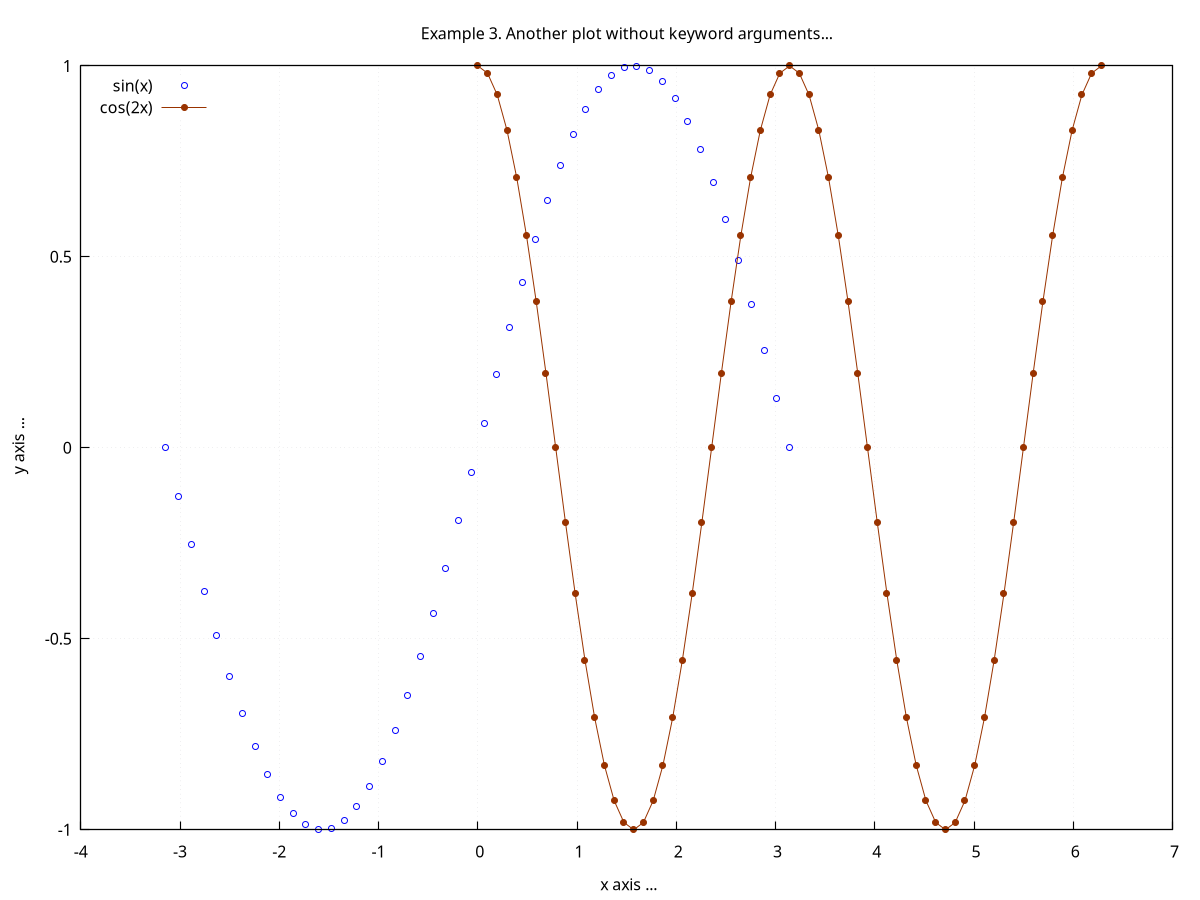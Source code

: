 # ogpf libray
# Rev. 0.22 of March 9th, 2018
# Licence: MIT

# gnuplot global setting
set term qt size 640,480 enhanced font "Helvetica,10" title "ogpf libray: Rev. 0.22 of March 9th, 2018"

# ogpf extra configuration
# -------------------------------------------
# color definitions
set style line 1 lc rgb "#800000" lt 1 lw 2
set style line 2 lc rgb "#ff0000" lt 1 lw 2
set style line 3 lc rgb "#ff4500" lt 1 lw 2
set style line 4 lc rgb "#ffa500" lt 1 lw 2
set style line 5 lc rgb "#006400" lt 1 lw 2
set style line 6 lc rgb "#0000ff" lt 1 lw 2
set style line 7 lc rgb "#9400d3" lt 1 lw 2

# Axes
set border linewidth 1.15
set tics nomirror

# grid
# Add light grid to plot
set style line 102 lc rgb "#d6d7d9" lt 0 lw 1
set grid back ls 102

# plot style
set style data linespoints

# -------------------------------------------

 
# options
set key top left


 
# plot scale
 
# Annotation: title and labels
set title "Example 3. Another plot without keyword arguments..."
set xlabel " x axis ..."
set ylabel " y axis ..."
 
# axes setting

plot "-" title "sin(x)" with points pt 6 lc "blue" \
, "-" title "cos(2x)" pt 7 lc rgb "#993300"
  -3.1415926535900001        2.0682310711021444E-013
  -3.0133643820148981      -0.12787716168430918     
  -2.8851361104397961      -0.25365458390932349     
  -2.7569078388646941      -0.37526700487920567     
  -2.6286795672895917      -0.49071755200378725     
  -2.5004512957144898      -0.59811053049108409     
  -2.3722230241393878      -0.69568255060337425     
  -2.2439947525642858      -0.78183148246793766     
  -2.1157664809891834      -0.85514276300527414     
  -1.9875382094140817      -0.91441262301575954     
  -1.8593099378389795      -0.95866785303662583     
  -1.7310816662638775      -0.98718178341443197     
  -1.6028533946887755      -0.99948621620068445     
  -1.4746251231136733      -0.99537911294920756     
  -1.3463968515385714      -0.97492791218184327     
  -1.2181685799634692      -0.93846842204978798     
  -1.0899403083883672      -0.88659930637303319     
 -0.96171203681326523      -0.82017225459699206     
 -0.83348376523816325      -0.74027799707535236     
 -0.70525549366306084      -0.64822839530782350     
 -0.57702722208795887      -0.54553490121058024     
 -0.44879895051285690      -0.43388373911758449     
 -0.32057067893775493      -0.31510821802364053     
 -0.19234240736265296      -0.19115862870138461     
  -6.4114135787550985E-002  -6.4070219980717102E-002
   6.4114135787551430E-002   6.4070219980717547E-002
  0.19234240736265340       0.19115862870138506     
  0.32057067893775537       0.31510821802364097     
  0.44879895051285734       0.43388373911758493     
  0.57702722208795931       0.54553490121058057     
  0.70525549366306173       0.64822839530782417     
  0.83348376523816370       0.74027799707535269     
  0.96171203681326567       0.82017225459699228     
   1.0899403083883676       0.88659930637303341     
   1.2181685799634696       0.93846842204978820     
   1.3463968515385716       0.97492791218184338     
   1.4746251231136736       0.99537911294920756     
   1.6028533946887755       0.99948621620068445     
   1.7310816662638784       0.98718178341443186     
   1.8593099378389804       0.95866785303662561     
   1.9875382094140823       0.91441262301575921     
   2.1157664809891843       0.85514276300527370     
   2.2439947525642863       0.78183148246793743     
   2.3722230241393882       0.69568255060337392     
   2.5004512957144902       0.59811053049108376     
   2.6286795672895922       0.49071755200378686     
   2.7569078388646941       0.37526700487920567     
   2.8851361104397961       0.25365458390932349     
   3.0133643820148981       0.12787716168430918     
   3.1415926535900009       -2.0771128552991457E-013
e
   0.0000000000000000        1.0000000000000000     
   9.8174770424687502E-002  0.98078528040322788     
  0.19634954084937500       0.92387953251127686     
  0.29452431127406253       0.83146961230252370     
  0.39269908169875001       0.70710678118651105     
  0.49087385212343748       0.55557023301954855     
  0.58904862254812507       0.38268343236501801     
  0.68722339297281254       0.19509032201603946     
  0.78539816339750002       -1.0341155355510722E-013
  0.88357293382218749      -0.19509032201624232     
  0.98174770424687496      -0.38268343236520908     
   1.0799224746715625      -0.55557023301972042     
   1.1780972450962501      -0.70710678118665737     
   1.2762720155209375      -0.83146961230263861     
   1.3744467859456251      -0.92387953251135602     
   1.4726215563703124      -0.98078528040326829     
   1.5707963267950000       -1.0000000000000000     
   1.6689710972196876      -0.98078528040318758     
   1.7671458676443750      -0.92387953251119770     
   1.8653206380690626      -0.83146961230240879     
   1.9634954084937499      -0.70710678118636494     
   2.0616701789184377      -0.55557023301937625     
   2.1598449493431251      -0.38268343236482694     
   2.2580197197678125      -0.19509032201583684     
   2.3561944901925003        3.1067874987517174E-013
   2.4543692606171876       0.19509032201644538     
   2.5525440310418750       0.38268343236540020     
   2.6507188014665624       0.55557023301989206     
   2.7488935718912502       0.70710678118680370     
   2.8470683423159375       0.83146961230275351     
   2.9452431127406249       0.92387953251143506     
   3.0434178831653127       0.98078528040330870     
   3.1415926535900001        1.0000000000000000     
   3.2397674240146874       0.98078528040314727     
   3.3379421944393752       0.92387953251111843     
   3.4361169648640626       0.83146961230229377     
   3.5342917352887500       0.70710678118621861     
   3.6324665057134378       0.55557023301920427     
   3.7306412761381251       0.38268343236463587     
   3.8288160465628125       0.19509032201563398     
   3.9269908169874999       -5.1661367856568609E-013
   4.0251655874121877      -0.19509032201664822     
   4.1233403578368755      -0.38268343236559205     
   4.2215151282615624      -0.55557023302006403     
   4.3196898986862502      -0.70710678118694981     
   4.4178646691109380      -0.83146961230286887     
   4.5160394395356249      -0.92387953251151411     
   4.6142142099603127      -0.98078528040334900     
   4.7123889803850005       -1.0000000000000000     
   4.8105637508096875      -0.98078528040310697     
   4.9087385212343753      -0.92387953251103927     
   5.0069132916590622      -0.83146961230217942     
   5.1050880620837500      -0.70710678118607240     
   5.2032628325084378      -0.55557023301903230     
   5.3014376029331247      -0.38268343236444563     
   5.3996123733578125      -0.19509032201543114     
   5.4977871437825003        7.2432496409560063E-013
   5.5959619142071872       0.19509032201685023     
   5.6941366846318751       0.38268343236578234     
   5.7923114550565629       0.55557023302023678     
   5.8904862254812498       0.70710678118709547     
   5.9886609959059376       0.83146961230298333     
   6.0868357663306254       0.92387953251159360     
   6.1850105367553123       0.98078528040338919     
   6.2831853071800001        1.0000000000000000     
e
